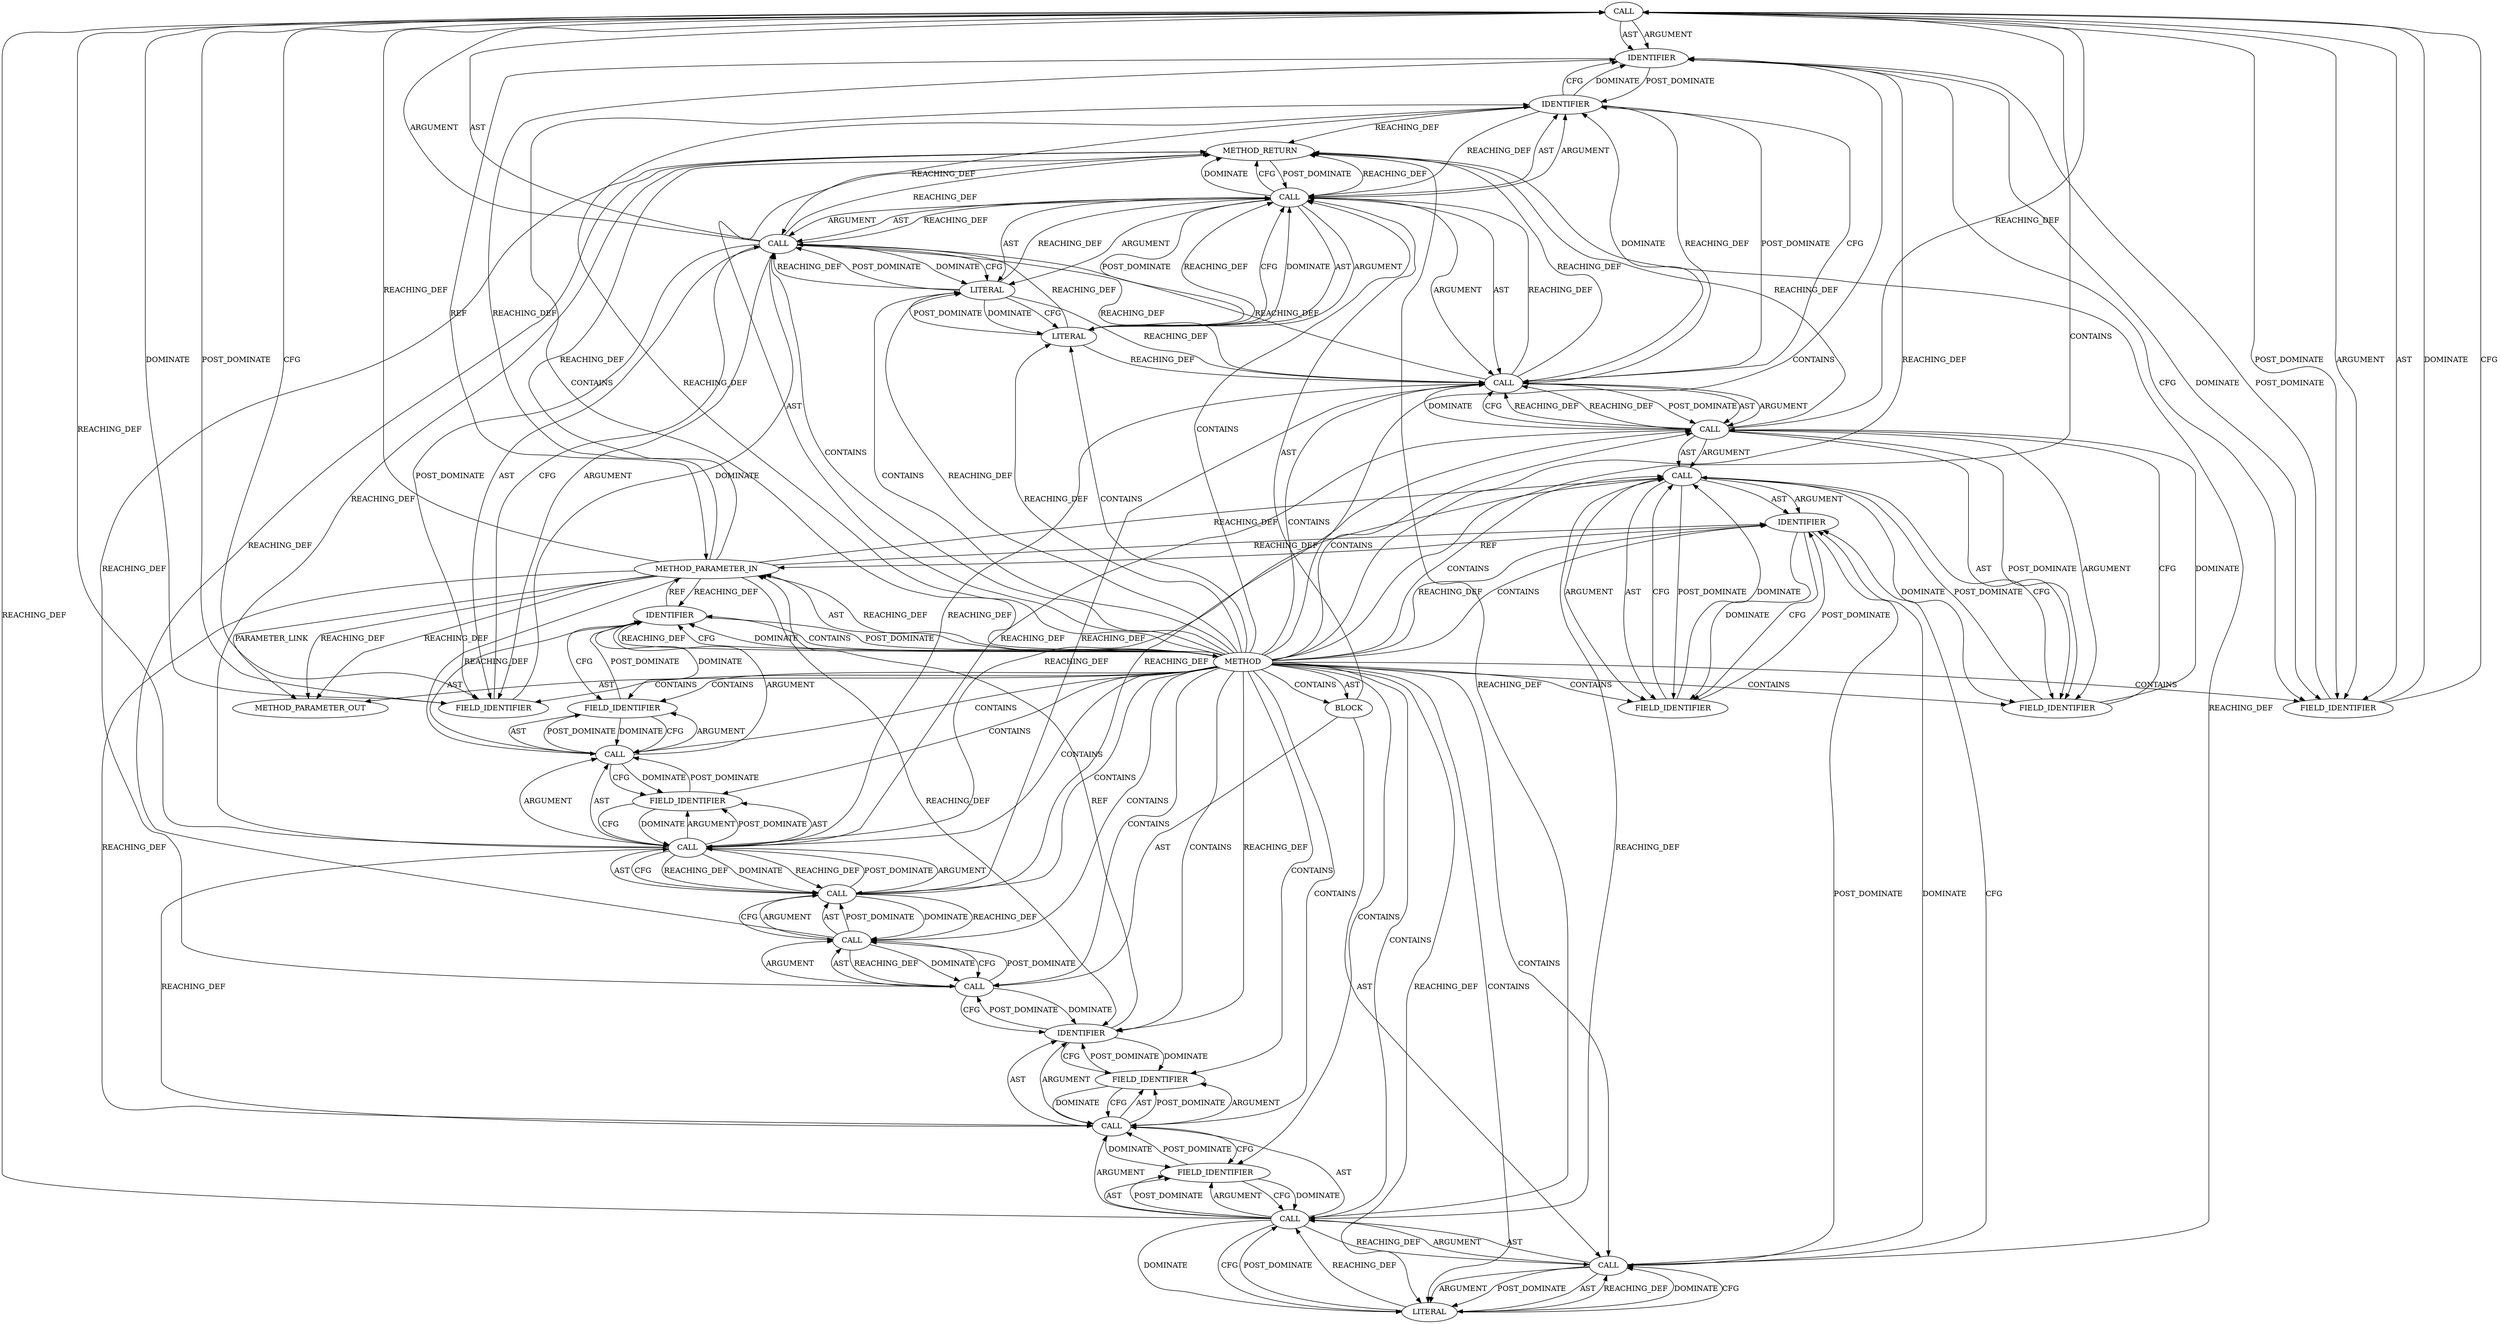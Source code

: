 digraph {
  518 [label=CALL ORDER=1 ARGUMENT_INDEX=1 CODE="con->v2" COLUMN_NUMBER=45 METHOD_FULL_NAME="<operator>.indirectFieldAccess" LINE_NUMBER=227 TYPE_FULL_NAME="<empty>" DISPATCH_TYPE="STATIC_DISPATCH" SIGNATURE="" NAME="<operator>.indirectFieldAccess"]
  519 [label=IDENTIFIER ORDER=1 ARGUMENT_INDEX=1 CODE="con" COLUMN_NUMBER=45 LINE_NUMBER=227 TYPE_FULL_NAME="ceph_connection*" NAME="con"]
  509 [label=CALL ORDER=3 ARGUMENT_INDEX=-1 CODE="iov_iter_kvec(&con->v2.in_iter, ITER_DEST, con->v2.in_kvecs, 0, 0)" COLUMN_NUMBER=2 METHOD_FULL_NAME="iov_iter_kvec" LINE_NUMBER=227 TYPE_FULL_NAME="<empty>" DISPATCH_TYPE="STATIC_DISPATCH" SIGNATURE="" NAME="iov_iter_kvec"]
  13068 [label=METHOD_PARAMETER_OUT ORDER=1 CODE="struct ceph_connection *con" IS_VARIADIC=false COLUMN_NUMBER=28 LINE_NUMBER=222 TYPE_FULL_NAME="ceph_connection*" EVALUATION_STRATEGY="BY_VALUE" INDEX=1 NAME="con"]
  517 [label=CALL ORDER=3 ARGUMENT_INDEX=3 CODE="con->v2.in_kvecs" COLUMN_NUMBER=45 METHOD_FULL_NAME="<operator>.fieldAccess" LINE_NUMBER=227 TYPE_FULL_NAME="<empty>" DISPATCH_TYPE="STATIC_DISPATCH" SIGNATURE="" NAME="<operator>.fieldAccess"]
  500 [label=FIELD_IDENTIFIER ORDER=2 ARGUMENT_INDEX=2 CODE="v2" COLUMN_NUMBER=26 LINE_NUMBER=224 CANONICAL_NAME="v2"]
  510 [label=CALL ORDER=1 ARGUMENT_INDEX=1 CODE="&con->v2.in_iter" COLUMN_NUMBER=16 METHOD_FULL_NAME="<operator>.addressOf" LINE_NUMBER=227 TYPE_FULL_NAME="<empty>" DISPATCH_TYPE="STATIC_DISPATCH" SIGNATURE="" NAME="<operator>.addressOf"]
  522 [label=LITERAL ORDER=4 ARGUMENT_INDEX=4 CODE="0" COLUMN_NUMBER=63 LINE_NUMBER=227 TYPE_FULL_NAME="int"]
  511 [label=CALL ORDER=1 ARGUMENT_INDEX=1 CODE="con->v2.in_iter" COLUMN_NUMBER=17 METHOD_FULL_NAME="<operator>.fieldAccess" LINE_NUMBER=227 TYPE_FULL_NAME="<empty>" DISPATCH_TYPE="STATIC_DISPATCH" SIGNATURE="" NAME="<operator>.fieldAccess"]
  508 [label=LITERAL ORDER=2 ARGUMENT_INDEX=2 CODE="0" COLUMN_NUMBER=24 LINE_NUMBER=226 TYPE_FULL_NAME="int"]
  501 [label=FIELD_IDENTIFIER ORDER=2 ARGUMENT_INDEX=2 CODE="in_iter" COLUMN_NUMBER=26 LINE_NUMBER=224 CANONICAL_NAME="in_iter"]
  498 [label=CALL ORDER=1 ARGUMENT_INDEX=1 CODE="con->v2" COLUMN_NUMBER=26 METHOD_FULL_NAME="<operator>.indirectFieldAccess" LINE_NUMBER=224 TYPE_FULL_NAME="<empty>" DISPATCH_TYPE="STATIC_DISPATCH" SIGNATURE="" NAME="<operator>.indirectFieldAccess"]
  505 [label=IDENTIFIER ORDER=1 ARGUMENT_INDEX=1 CODE="con" COLUMN_NUMBER=2 LINE_NUMBER=226 TYPE_FULL_NAME="ceph_connection*" NAME="con"]
  507 [label=FIELD_IDENTIFIER ORDER=2 ARGUMENT_INDEX=2 CODE="in_kvec_cnt" COLUMN_NUMBER=2 LINE_NUMBER=226 CANONICAL_NAME="in_kvec_cnt"]
  495 [label=CALL ORDER=1 ARGUMENT_INDEX=1 CODE="iov_iter_count(&con->v2.in_iter)" COLUMN_NUMBER=10 METHOD_FULL_NAME="iov_iter_count" LINE_NUMBER=224 TYPE_FULL_NAME="<empty>" DISPATCH_TYPE="STATIC_DISPATCH" SIGNATURE="" NAME="iov_iter_count"]
  503 [label=CALL ORDER=1 ARGUMENT_INDEX=1 CODE="con->v2.in_kvec_cnt" COLUMN_NUMBER=2 METHOD_FULL_NAME="<operator>.fieldAccess" LINE_NUMBER=226 TYPE_FULL_NAME="<empty>" DISPATCH_TYPE="STATIC_DISPATCH" SIGNATURE="" NAME="<operator>.fieldAccess"]
  491 [label=METHOD COLUMN_NUMBER=1 LINE_NUMBER=222 COLUMN_NUMBER_END=1 IS_EXTERNAL=false SIGNATURE="void reset_in_kvecs (ceph_connection*)" NAME="reset_in_kvecs" AST_PARENT_TYPE="TYPE_DECL" AST_PARENT_FULL_NAME="messenger_v2.c:<global>" ORDER=7 CODE="static void reset_in_kvecs(struct ceph_connection *con)
{
	WARN_ON(iov_iter_count(&con->v2.in_iter));

	con->v2.in_kvec_cnt = 0;
	iov_iter_kvec(&con->v2.in_iter, ITER_DEST, con->v2.in_kvecs, 0, 0);
}" FULL_NAME="reset_in_kvecs" LINE_NUMBER_END=228 FILENAME="messenger_v2.c"]
  493 [label=BLOCK ORDER=2 ARGUMENT_INDEX=-1 CODE="{
	WARN_ON(iov_iter_count(&con->v2.in_iter));

	con->v2.in_kvec_cnt = 0;
	iov_iter_kvec(&con->v2.in_iter, ITER_DEST, con->v2.in_kvecs, 0, 0);
}" COLUMN_NUMBER=1 LINE_NUMBER=223 TYPE_FULL_NAME="void"]
  516 [label=IDENTIFIER ORDER=2 ARGUMENT_INDEX=2 CODE="ITER_DEST" COLUMN_NUMBER=34 LINE_NUMBER=227 TYPE_FULL_NAME="ANY" NAME="ITER_DEST"]
  504 [label=CALL ORDER=1 ARGUMENT_INDEX=1 CODE="con->v2" COLUMN_NUMBER=2 METHOD_FULL_NAME="<operator>.indirectFieldAccess" LINE_NUMBER=226 TYPE_FULL_NAME="<empty>" DISPATCH_TYPE="STATIC_DISPATCH" SIGNATURE="" NAME="<operator>.indirectFieldAccess"]
  515 [label=FIELD_IDENTIFIER ORDER=2 ARGUMENT_INDEX=2 CODE="in_iter" COLUMN_NUMBER=17 LINE_NUMBER=227 CANONICAL_NAME="in_iter"]
  524 [label=METHOD_RETURN ORDER=3 CODE="RET" COLUMN_NUMBER=1 LINE_NUMBER=222 TYPE_FULL_NAME="void" EVALUATION_STRATEGY="BY_VALUE"]
  513 [label=IDENTIFIER ORDER=1 ARGUMENT_INDEX=1 CODE="con" COLUMN_NUMBER=17 LINE_NUMBER=227 TYPE_FULL_NAME="ceph_connection*" NAME="con"]
  494 [label=CALL ORDER=1 ARGUMENT_INDEX=-1 CODE="WARN_ON(iov_iter_count(&con->v2.in_iter))" COLUMN_NUMBER=2 METHOD_FULL_NAME="WARN_ON" LINE_NUMBER=224 TYPE_FULL_NAME="<empty>" DISPATCH_TYPE="STATIC_DISPATCH" SIGNATURE="" NAME="WARN_ON"]
  496 [label=CALL ORDER=1 ARGUMENT_INDEX=1 CODE="&con->v2.in_iter" COLUMN_NUMBER=25 METHOD_FULL_NAME="<operator>.addressOf" LINE_NUMBER=224 TYPE_FULL_NAME="<empty>" DISPATCH_TYPE="STATIC_DISPATCH" SIGNATURE="" NAME="<operator>.addressOf"]
  523 [label=LITERAL ORDER=5 ARGUMENT_INDEX=5 CODE="0" COLUMN_NUMBER=66 LINE_NUMBER=227 TYPE_FULL_NAME="int"]
  506 [label=FIELD_IDENTIFIER ORDER=2 ARGUMENT_INDEX=2 CODE="v2" COLUMN_NUMBER=2 LINE_NUMBER=226 CANONICAL_NAME="v2"]
  514 [label=FIELD_IDENTIFIER ORDER=2 ARGUMENT_INDEX=2 CODE="v2" COLUMN_NUMBER=17 LINE_NUMBER=227 CANONICAL_NAME="v2"]
  520 [label=FIELD_IDENTIFIER ORDER=2 ARGUMENT_INDEX=2 CODE="v2" COLUMN_NUMBER=45 LINE_NUMBER=227 CANONICAL_NAME="v2"]
  492 [label=METHOD_PARAMETER_IN ORDER=1 CODE="struct ceph_connection *con" IS_VARIADIC=false COLUMN_NUMBER=28 LINE_NUMBER=222 TYPE_FULL_NAME="ceph_connection*" EVALUATION_STRATEGY="BY_VALUE" INDEX=1 NAME="con"]
  521 [label=FIELD_IDENTIFIER ORDER=2 ARGUMENT_INDEX=2 CODE="in_kvecs" COLUMN_NUMBER=45 LINE_NUMBER=227 CANONICAL_NAME="in_kvecs"]
  499 [label=IDENTIFIER ORDER=1 ARGUMENT_INDEX=1 CODE="con" COLUMN_NUMBER=26 LINE_NUMBER=224 TYPE_FULL_NAME="ceph_connection*" NAME="con"]
  512 [label=CALL ORDER=1 ARGUMENT_INDEX=1 CODE="con->v2" COLUMN_NUMBER=17 METHOD_FULL_NAME="<operator>.indirectFieldAccess" LINE_NUMBER=227 TYPE_FULL_NAME="<empty>" DISPATCH_TYPE="STATIC_DISPATCH" SIGNATURE="" NAME="<operator>.indirectFieldAccess"]
  502 [label=CALL ORDER=2 ARGUMENT_INDEX=-1 CODE="con->v2.in_kvec_cnt = 0" COLUMN_NUMBER=2 METHOD_FULL_NAME="<operator>.assignment" LINE_NUMBER=226 TYPE_FULL_NAME="<empty>" DISPATCH_TYPE="STATIC_DISPATCH" SIGNATURE="" NAME="<operator>.assignment"]
  497 [label=CALL ORDER=1 ARGUMENT_INDEX=1 CODE="con->v2.in_iter" COLUMN_NUMBER=26 METHOD_FULL_NAME="<operator>.fieldAccess" LINE_NUMBER=224 TYPE_FULL_NAME="<empty>" DISPATCH_TYPE="STATIC_DISPATCH" SIGNATURE="" NAME="<operator>.fieldAccess"]
  509 -> 510 [label=ARGUMENT ]
  492 -> 13068 [label=PARAMETER_LINK ]
  491 -> 505 [label=REACHING_DEF VARIABLE=""]
  491 -> 507 [label=CONTAINS ]
  519 -> 520 [label=CFG ]
  518 -> 519 [label=ARGUMENT ]
  497 -> 496 [label=CFG ]
  502 -> 508 [label=AST ]
  515 -> 511 [label=CFG ]
  518 -> 521 [label=CFG ]
  496 -> 497 [label=POST_DOMINATE ]
  510 -> 509 [label=REACHING_DEF VARIABLE="&con->v2.in_iter"]
  491 -> 518 [label=CONTAINS ]
  497 -> 498 [label=ARGUMENT ]
  498 -> 499 [label=AST ]
  491 -> 514 [label=CONTAINS ]
  521 -> 517 [label=CFG ]
  505 -> 492 [label=REF ]
  510 -> 511 [label=POST_DOMINATE ]
  508 -> 503 [label=POST_DOMINATE ]
  510 -> 516 [label=CFG ]
  503 -> 508 [label=DOMINATE ]
  518 -> 520 [label=POST_DOMINATE ]
  504 -> 507 [label=DOMINATE ]
  499 -> 500 [label=CFG ]
  491 -> 498 [label=CONTAINS ]
  512 -> 514 [label=ARGUMENT ]
  501 -> 497 [label=CFG ]
  495 -> 496 [label=ARGUMENT ]
  511 -> 518 [label=REACHING_DEF VARIABLE="con->v2.in_iter"]
  519 -> 492 [label=REF ]
  511 -> 524 [label=REACHING_DEF VARIABLE="con->v2.in_iter"]
  507 -> 503 [label=CFG ]
  515 -> 511 [label=DOMINATE ]
  509 -> 522 [label=AST ]
  517 -> 522 [label=DOMINATE ]
  503 -> 502 [label=REACHING_DEF VARIABLE="con->v2.in_kvec_cnt"]
  504 -> 505 [label=AST ]
  492 -> 524 [label=REACHING_DEF VARIABLE="con"]
  503 -> 512 [label=REACHING_DEF VARIABLE="con->v2.in_kvec_cnt"]
  491 -> 13068 [label=AST ]
  502 -> 508 [label=ARGUMENT ]
  491 -> 496 [label=CONTAINS ]
  516 -> 510 [label=POST_DOMINATE ]
  491 -> 492 [label=AST ]
  519 -> 520 [label=DOMINATE ]
  511 -> 515 [label=ARGUMENT ]
  517 -> 510 [label=REACHING_DEF VARIABLE="con->v2.in_kvecs"]
  497 -> 501 [label=ARGUMENT ]
  518 -> 519 [label=AST ]
  517 -> 522 [label=CFG ]
  511 -> 512 [label=ARGUMENT ]
  509 -> 523 [label=POST_DOMINATE ]
  516 -> 519 [label=CFG ]
  510 -> 511 [label=AST ]
  491 -> 520 [label=CONTAINS ]
  498 -> 501 [label=CFG ]
  514 -> 512 [label=DOMINATE ]
  491 -> 499 [label=REACHING_DEF VARIABLE=""]
  509 -> 517 [label=ARGUMENT ]
  493 -> 494 [label=AST ]
  497 -> 501 [label=POST_DOMINATE ]
  492 -> 513 [label=REACHING_DEF VARIABLE="con"]
  517 -> 521 [label=POST_DOMINATE ]
  509 -> 524 [label=REACHING_DEF VARIABLE="iov_iter_kvec(&con->v2.in_iter, ITER_DEST, con->v2.in_kvecs, 0, 0)"]
  511 -> 515 [label=AST ]
  497 -> 501 [label=AST ]
  516 -> 517 [label=REACHING_DEF VARIABLE="ITER_DEST"]
  496 -> 510 [label=REACHING_DEF VARIABLE="&con->v2.in_iter"]
  491 -> 523 [label=REACHING_DEF VARIABLE=""]
  492 -> 13068 [label=REACHING_DEF VARIABLE="con"]
  492 -> 13068 [label=REACHING_DEF VARIABLE="con"]
  508 -> 502 [label=REACHING_DEF VARIABLE="0"]
  498 -> 501 [label=DOMINATE ]
  495 -> 496 [label=AST ]
  497 -> 496 [label=REACHING_DEF VARIABLE="con->v2.in_iter"]
  497 -> 496 [label=REACHING_DEF VARIABLE="con->v2.in_iter"]
  522 -> 509 [label=REACHING_DEF VARIABLE="0"]
  504 -> 507 [label=CFG ]
  513 -> 514 [label=DOMINATE ]
  517 -> 518 [label=AST ]
  512 -> 515 [label=DOMINATE ]
  491 -> 512 [label=CONTAINS ]
  491 -> 508 [label=REACHING_DEF VARIABLE=""]
  505 -> 506 [label=DOMINATE ]
  520 -> 519 [label=POST_DOMINATE ]
  491 -> 516 [label=REACHING_DEF VARIABLE=""]
  516 -> 519 [label=DOMINATE ]
  522 -> 510 [label=REACHING_DEF VARIABLE="0"]
  491 -> 515 [label=CONTAINS ]
  522 -> 517 [label=REACHING_DEF VARIABLE="0"]
  509 -> 523 [label=AST ]
  494 -> 495 [label=POST_DOMINATE ]
  494 -> 524 [label=REACHING_DEF VARIABLE="WARN_ON(iov_iter_count(&con->v2.in_iter))"]
  524 -> 509 [label=POST_DOMINATE ]
  513 -> 514 [label=CFG ]
  497 -> 512 [label=REACHING_DEF VARIABLE="con->v2.in_iter"]
  521 -> 517 [label=DOMINATE ]
  501 -> 497 [label=DOMINATE ]
  505 -> 506 [label=CFG ]
  506 -> 505 [label=POST_DOMINATE ]
  509 -> 517 [label=AST ]
  523 -> 509 [label=REACHING_DEF VARIABLE="0"]
  518 -> 521 [label=DOMINATE ]
  491 -> 502 [label=CONTAINS ]
  495 -> 494 [label=REACHING_DEF VARIABLE="iov_iter_count(&con->v2.in_iter)"]
  492 -> 498 [label=REACHING_DEF VARIABLE="con"]
  510 -> 517 [label=REACHING_DEF VARIABLE="&con->v2.in_iter"]
  491 -> 522 [label=CONTAINS ]
  494 -> 495 [label=ARGUMENT ]
  495 -> 494 [label=DOMINATE ]
  504 -> 505 [label=ARGUMENT ]
  496 -> 495 [label=DOMINATE ]
  502 -> 503 [label=ARGUMENT ]
  493 -> 509 [label=AST ]
  523 -> 509 [label=CFG ]
  497 -> 518 [label=REACHING_DEF VARIABLE="con->v2.in_iter"]
  491 -> 521 [label=CONTAINS ]
  508 -> 502 [label=DOMINATE ]
  517 -> 524 [label=REACHING_DEF VARIABLE="con->v2.in_kvecs"]
  491 -> 497 [label=CONTAINS ]
  517 -> 521 [label=AST ]
  499 -> 500 [label=DOMINATE ]
  517 -> 518 [label=ARGUMENT ]
  513 -> 502 [label=POST_DOMINATE ]
  497 -> 510 [label=REACHING_DEF VARIABLE="con->v2.in_iter"]
  518 -> 520 [label=ARGUMENT ]
  511 -> 510 [label=DOMINATE ]
  497 -> 498 [label=AST ]
  510 -> 511 [label=ARGUMENT ]
  507 -> 504 [label=POST_DOMINATE ]
  496 -> 495 [label=CFG ]
  502 -> 508 [label=POST_DOMINATE ]
  509 -> 516 [label=AST ]
  493 -> 502 [label=AST ]
  505 -> 494 [label=POST_DOMINATE ]
  503 -> 507 [label=AST ]
  491 -> 493 [label=AST ]
  513 -> 492 [label=REF ]
  520 -> 518 [label=DOMINATE ]
  503 -> 508 [label=CFG ]
  492 -> 512 [label=REACHING_DEF VARIABLE="con"]
  491 -> 506 [label=CONTAINS ]
  512 -> 514 [label=POST_DOMINATE ]
  491 -> 492 [label=REACHING_DEF VARIABLE=""]
  491 -> 517 [label=CONTAINS ]
  495 -> 496 [label=POST_DOMINATE ]
  491 -> 522 [label=REACHING_DEF VARIABLE=""]
  509 -> 524 [label=DOMINATE ]
  497 -> 504 [label=REACHING_DEF VARIABLE="con->v2.in_iter"]
  509 -> 516 [label=ARGUMENT ]
  503 -> 518 [label=REACHING_DEF VARIABLE="con->v2.in_kvec_cnt"]
  509 -> 523 [label=ARGUMENT ]
  506 -> 504 [label=DOMINATE ]
  492 -> 499 [label=REACHING_DEF VARIABLE="con"]
  498 -> 499 [label=ARGUMENT ]
  491 -> 493 [label=CONTAINS ]
  492 -> 504 [label=REACHING_DEF VARIABLE="con"]
  502 -> 524 [label=REACHING_DEF VARIABLE="con->v2.in_kvec_cnt = 0"]
  512 -> 513 [label=AST ]
  508 -> 503 [label=REACHING_DEF VARIABLE="0"]
  491 -> 519 [label=REACHING_DEF VARIABLE=""]
  491 -> 500 [label=CONTAINS ]
  515 -> 512 [label=POST_DOMINATE ]
  494 -> 505 [label=CFG ]
  507 -> 503 [label=DOMINATE ]
  512 -> 513 [label=ARGUMENT ]
  497 -> 511 [label=REACHING_DEF VARIABLE="con->v2.in_iter"]
  517 -> 509 [label=REACHING_DEF VARIABLE="con->v2.in_kvecs"]
  502 -> 513 [label=DOMINATE ]
  510 -> 516 [label=DOMINATE ]
  492 -> 518 [label=REACHING_DEF VARIABLE="con"]
  523 -> 517 [label=REACHING_DEF VARIABLE="0"]
  491 -> 516 [label=CONTAINS ]
  523 -> 510 [label=REACHING_DEF VARIABLE="0"]
  516 -> 509 [label=REACHING_DEF VARIABLE="ITER_DEST"]
  501 -> 498 [label=POST_DOMINATE ]
  491 -> 503 [label=CONTAINS ]
  511 -> 515 [label=POST_DOMINATE ]
  512 -> 515 [label=CFG ]
  491 -> 524 [label=AST ]
  498 -> 500 [label=ARGUMENT ]
  495 -> 524 [label=REACHING_DEF VARIABLE="iov_iter_count(&con->v2.in_iter)"]
  491 -> 494 [label=CONTAINS ]
  496 -> 497 [label=ARGUMENT ]
  502 -> 503 [label=AST ]
  492 -> 505 [label=REACHING_DEF VARIABLE="con"]
  517 -> 521 [label=ARGUMENT ]
  509 -> 510 [label=AST ]
  511 -> 512 [label=AST ]
  491 -> 495 [label=CONTAINS ]
  503 -> 507 [label=POST_DOMINATE ]
  512 -> 514 [label=AST ]
  511 -> 510 [label=CFG ]
  519 -> 516 [label=POST_DOMINATE ]
  491 -> 501 [label=CONTAINS ]
  498 -> 500 [label=AST ]
  496 -> 497 [label=AST ]
  491 -> 511 [label=CONTAINS ]
  503 -> 504 [label=AST ]
  520 -> 518 [label=CFG ]
  504 -> 506 [label=AST ]
  522 -> 523 [label=DOMINATE ]
  502 -> 513 [label=CFG ]
  516 -> 510 [label=REACHING_DEF VARIABLE="ITER_DEST"]
  510 -> 524 [label=REACHING_DEF VARIABLE="&con->v2.in_iter"]
  491 -> 504 [label=CONTAINS ]
  504 -> 506 [label=POST_DOMINATE ]
  491 -> 509 [label=CONTAINS ]
  491 -> 510 [label=CONTAINS ]
  494 -> 495 [label=AST ]
  500 -> 498 [label=DOMINATE ]
  491 -> 499 [label=CFG ]
  508 -> 502 [label=CFG ]
  491 -> 499 [label=DOMINATE ]
  504 -> 506 [label=ARGUMENT ]
  499 -> 492 [label=REF ]
  500 -> 499 [label=POST_DOMINATE ]
  522 -> 523 [label=CFG ]
  499 -> 491 [label=POST_DOMINATE ]
  491 -> 499 [label=CONTAINS ]
  514 -> 513 [label=POST_DOMINATE ]
  492 -> 519 [label=REACHING_DEF VARIABLE="con"]
  494 -> 505 [label=DOMINATE ]
  522 -> 517 [label=POST_DOMINATE ]
  498 -> 500 [label=POST_DOMINATE ]
  518 -> 520 [label=AST ]
  516 -> 524 [label=REACHING_DEF VARIABLE="ITER_DEST"]
  497 -> 524 [label=REACHING_DEF VARIABLE="con->v2.in_iter"]
  509 -> 522 [label=ARGUMENT ]
  503 -> 504 [label=ARGUMENT ]
  491 -> 523 [label=CONTAINS ]
  521 -> 518 [label=POST_DOMINATE ]
  496 -> 511 [label=REACHING_DEF VARIABLE="&con->v2.in_iter"]
  491 -> 508 [label=CONTAINS ]
  514 -> 512 [label=CFG ]
  506 -> 504 [label=CFG ]
  509 -> 524 [label=CFG ]
  495 -> 494 [label=CFG ]
  491 -> 513 [label=CONTAINS ]
  491 -> 505 [label=CONTAINS ]
  491 -> 513 [label=REACHING_DEF VARIABLE=""]
  503 -> 507 [label=ARGUMENT ]
  497 -> 496 [label=DOMINATE ]
  496 -> 495 [label=REACHING_DEF VARIABLE="&con->v2.in_iter"]
  503 -> 524 [label=REACHING_DEF VARIABLE="con->v2.in_kvec_cnt"]
  523 -> 509 [label=DOMINATE ]
  491 -> 519 [label=CONTAINS ]
  500 -> 498 [label=CFG ]
  523 -> 522 [label=POST_DOMINATE ]
  511 -> 510 [label=REACHING_DEF VARIABLE="con->v2.in_iter"]
  511 -> 510 [label=REACHING_DEF VARIABLE="con->v2.in_iter"]
}

